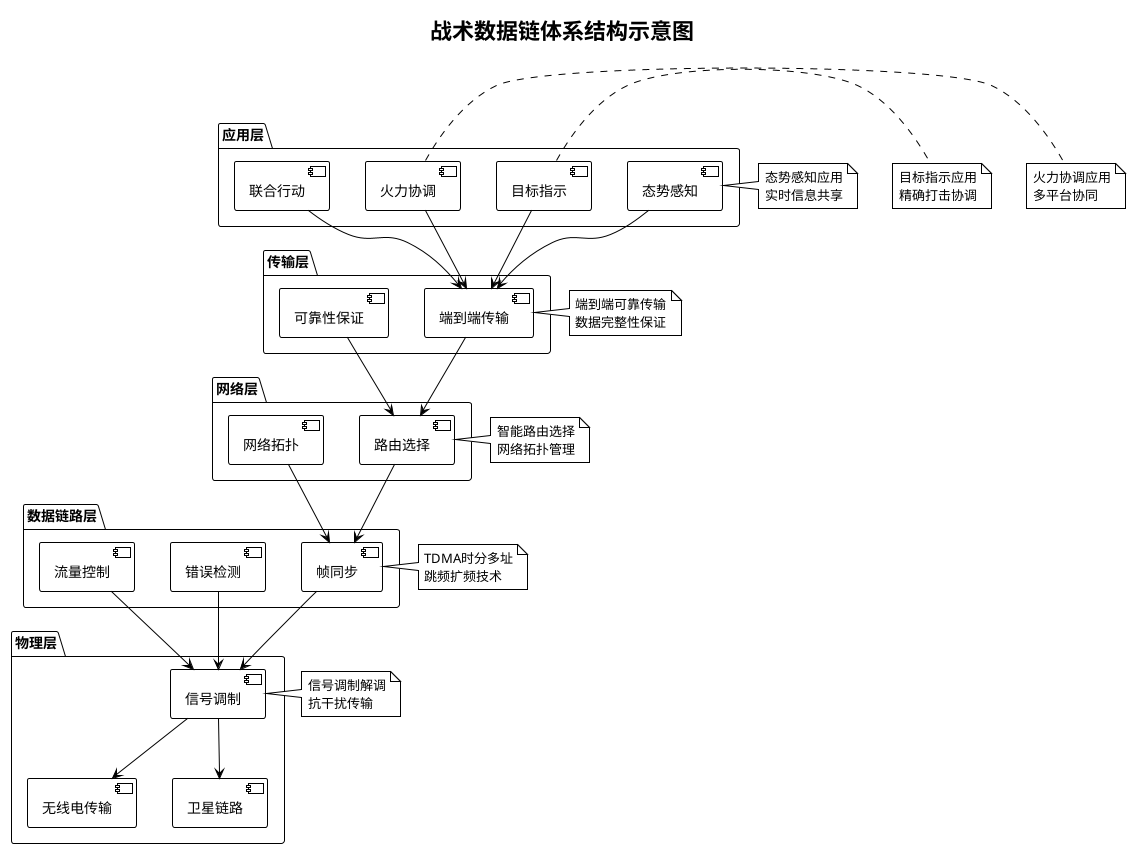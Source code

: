 @startuml
!theme plain
skinparam backgroundColor white
skinparam component {
    BackgroundColor white
    BorderColor black
    FontColor black
}
skinparam package {
    BackgroundColor white
    BorderColor black
    FontColor black
}
skinparam note {
    BackgroundColor white
    BorderColor black
    FontColor black
}

title 战术数据链体系结构示意图

package "应用层" {
    component "态势感知" as awareness
    component "目标指示" as targeting
    component "火力协调" as coordination
    component "联合行动" as joint_ops
}

package "传输层" {
    component "端到端传输" as transport
    component "可靠性保证" as reliability
}

package "网络层" {
    component "路由选择" as routing
    component "网络拓扑" as topology
}

package "数据链路层" {
    component "帧同步" as sync
    component "错误检测" as error_check
    component "流量控制" as flow_control
}

package "物理层" {
    component "信号调制" as modulation
    component "无线电传输" as radio
    component "卫星链路" as satellite
}

' 连接关系
awareness --> transport
targeting --> transport
coordination --> transport
joint_ops --> transport

transport --> routing
reliability --> routing

routing --> sync
topology --> sync

sync --> modulation
error_check --> modulation
flow_control --> modulation

modulation --> radio
modulation --> satellite

note right of awareness
态势感知应用
实时信息共享
end note

note right of targeting
目标指示应用
精确打击协调
end note

note right of coordination
火力协调应用
多平台协同
end note

note right of transport
端到端可靠传输
数据完整性保证
end note

note right of routing
智能路由选择
网络拓扑管理
end note

note right of sync
TDMA时分多址
跳频扩频技术
end note

note right of modulation
信号调制解调
抗干扰传输
end note

@enduml
